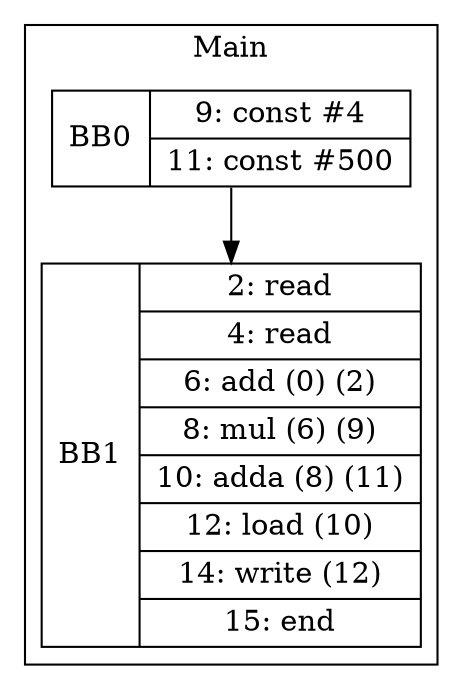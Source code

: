 digraph G {
node [shape=record];
subgraph cluster_main{
label = "Main";
BB0 [shape=record, label="<b>BB0|{9: const #4|11: const #500}"];
BB1 [shape=record, label="<b>BB1|{2: read|4: read|6: add (0) (2)|8: mul (6) (9)|10: adda (8) (11)|12: load (10)|14: write (12)|15: end}"];
}
BB0:s -> BB1:n ;
}
